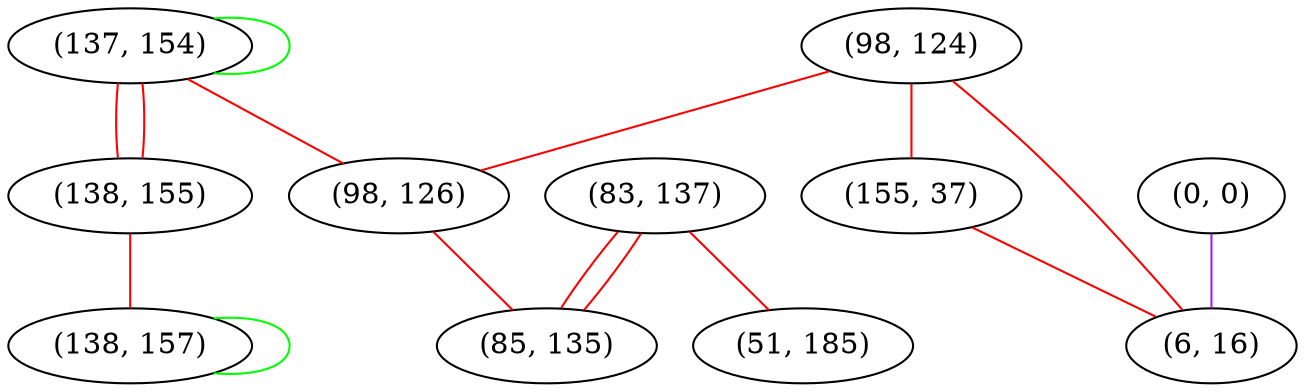 graph "" {
"(137, 154)";
"(83, 137)";
"(98, 124)";
"(98, 126)";
"(0, 0)";
"(51, 185)";
"(138, 155)";
"(155, 37)";
"(138, 157)";
"(85, 135)";
"(6, 16)";
"(137, 154)" -- "(137, 154)"  [color=green, key=0, weight=2];
"(137, 154)" -- "(98, 126)"  [color=red, key=0, weight=1];
"(137, 154)" -- "(138, 155)"  [color=red, key=0, weight=1];
"(137, 154)" -- "(138, 155)"  [color=red, key=1, weight=1];
"(83, 137)" -- "(85, 135)"  [color=red, key=0, weight=1];
"(83, 137)" -- "(85, 135)"  [color=red, key=1, weight=1];
"(83, 137)" -- "(51, 185)"  [color=red, key=0, weight=1];
"(98, 124)" -- "(98, 126)"  [color=red, key=0, weight=1];
"(98, 124)" -- "(6, 16)"  [color=red, key=0, weight=1];
"(98, 124)" -- "(155, 37)"  [color=red, key=0, weight=1];
"(98, 126)" -- "(85, 135)"  [color=red, key=0, weight=1];
"(0, 0)" -- "(6, 16)"  [color=purple, key=0, weight=4];
"(138, 155)" -- "(138, 157)"  [color=red, key=0, weight=1];
"(155, 37)" -- "(6, 16)"  [color=red, key=0, weight=1];
"(138, 157)" -- "(138, 157)"  [color=green, key=0, weight=2];
}
